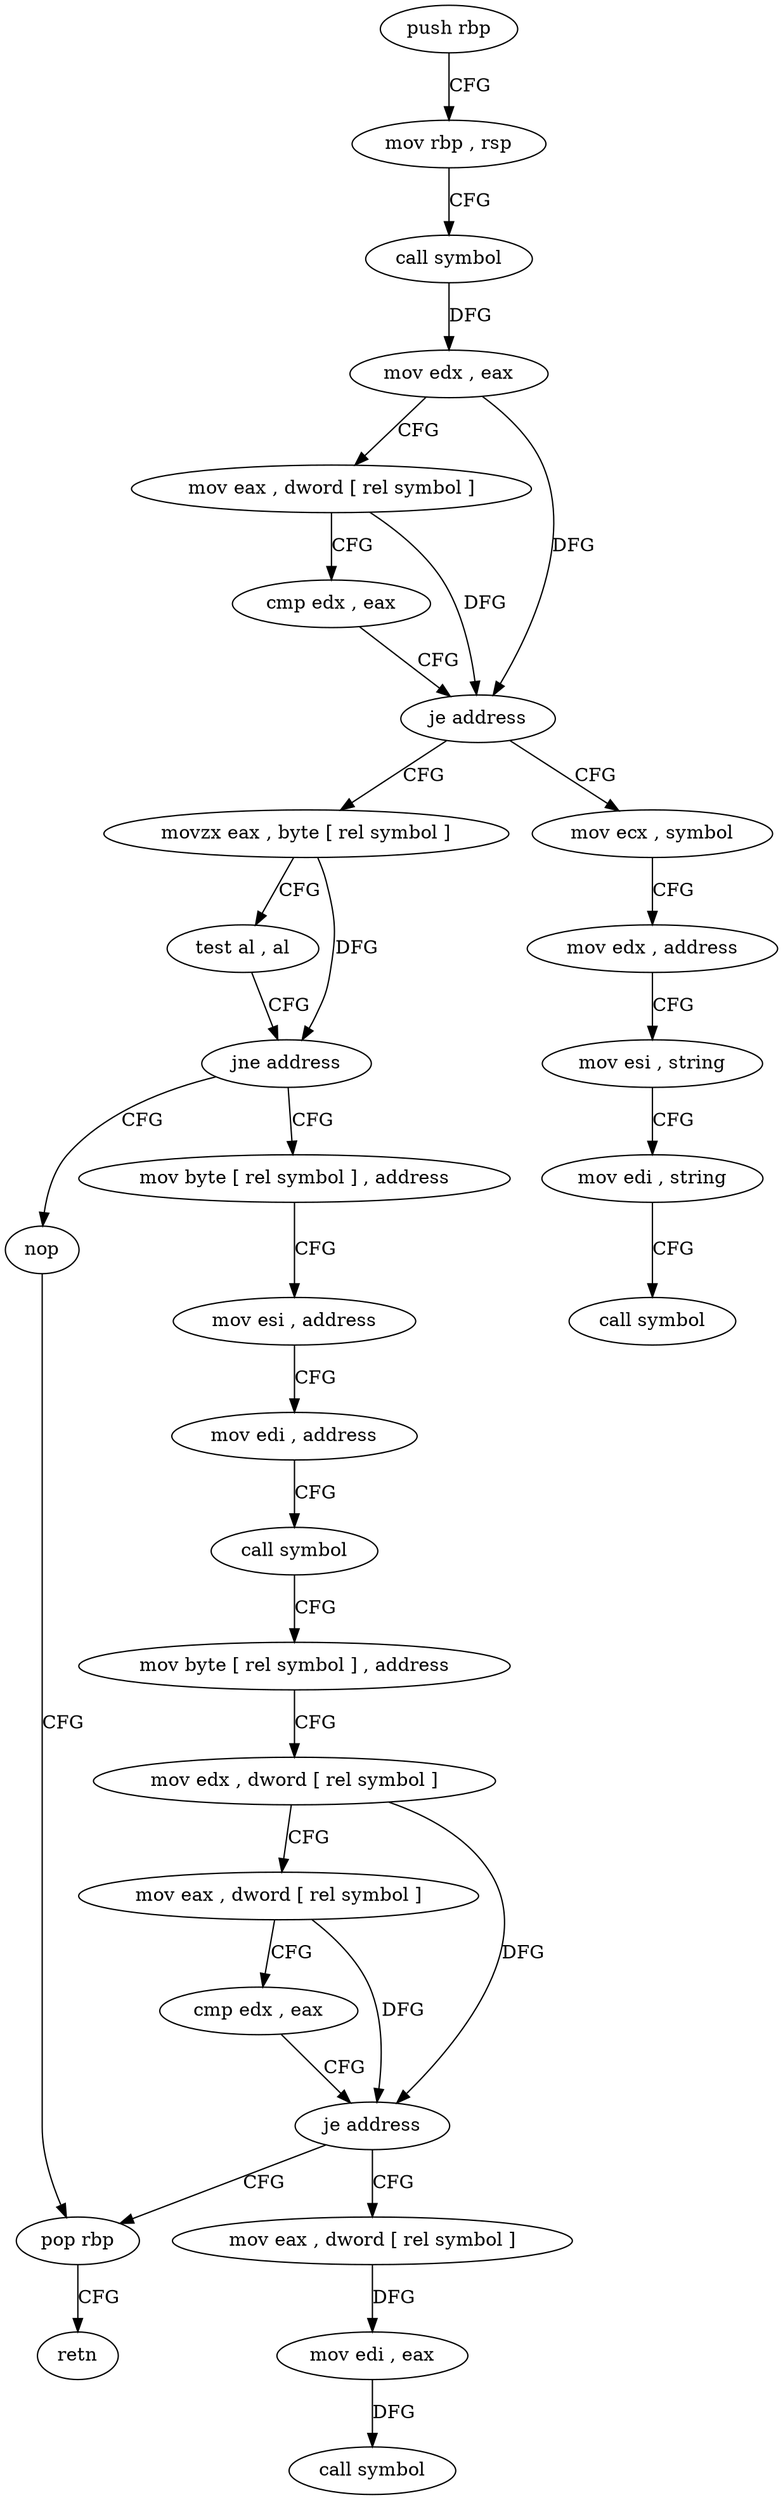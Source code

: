 digraph "func" {
"4212202" [label = "push rbp" ]
"4212203" [label = "mov rbp , rsp" ]
"4212206" [label = "call symbol" ]
"4212211" [label = "mov edx , eax" ]
"4212213" [label = "mov eax , dword [ rel symbol ]" ]
"4212219" [label = "cmp edx , eax" ]
"4212221" [label = "je address" ]
"4212248" [label = "movzx eax , byte [ rel symbol ]" ]
"4212223" [label = "mov ecx , symbol" ]
"4212255" [label = "test al , al" ]
"4212257" [label = "jne address" ]
"4212317" [label = "nop" ]
"4212259" [label = "mov byte [ rel symbol ] , address" ]
"4212228" [label = "mov edx , address" ]
"4212233" [label = "mov esi , string" ]
"4212238" [label = "mov edi , string" ]
"4212243" [label = "call symbol" ]
"4212318" [label = "pop rbp" ]
"4212266" [label = "mov esi , address" ]
"4212271" [label = "mov edi , address" ]
"4212276" [label = "call symbol" ]
"4212281" [label = "mov byte [ rel symbol ] , address" ]
"4212288" [label = "mov edx , dword [ rel symbol ]" ]
"4212294" [label = "mov eax , dword [ rel symbol ]" ]
"4212300" [label = "cmp edx , eax" ]
"4212302" [label = "je address" ]
"4212304" [label = "mov eax , dword [ rel symbol ]" ]
"4212319" [label = "retn" ]
"4212310" [label = "mov edi , eax" ]
"4212312" [label = "call symbol" ]
"4212202" -> "4212203" [ label = "CFG" ]
"4212203" -> "4212206" [ label = "CFG" ]
"4212206" -> "4212211" [ label = "DFG" ]
"4212211" -> "4212213" [ label = "CFG" ]
"4212211" -> "4212221" [ label = "DFG" ]
"4212213" -> "4212219" [ label = "CFG" ]
"4212213" -> "4212221" [ label = "DFG" ]
"4212219" -> "4212221" [ label = "CFG" ]
"4212221" -> "4212248" [ label = "CFG" ]
"4212221" -> "4212223" [ label = "CFG" ]
"4212248" -> "4212255" [ label = "CFG" ]
"4212248" -> "4212257" [ label = "DFG" ]
"4212223" -> "4212228" [ label = "CFG" ]
"4212255" -> "4212257" [ label = "CFG" ]
"4212257" -> "4212317" [ label = "CFG" ]
"4212257" -> "4212259" [ label = "CFG" ]
"4212317" -> "4212318" [ label = "CFG" ]
"4212259" -> "4212266" [ label = "CFG" ]
"4212228" -> "4212233" [ label = "CFG" ]
"4212233" -> "4212238" [ label = "CFG" ]
"4212238" -> "4212243" [ label = "CFG" ]
"4212318" -> "4212319" [ label = "CFG" ]
"4212266" -> "4212271" [ label = "CFG" ]
"4212271" -> "4212276" [ label = "CFG" ]
"4212276" -> "4212281" [ label = "CFG" ]
"4212281" -> "4212288" [ label = "CFG" ]
"4212288" -> "4212294" [ label = "CFG" ]
"4212288" -> "4212302" [ label = "DFG" ]
"4212294" -> "4212300" [ label = "CFG" ]
"4212294" -> "4212302" [ label = "DFG" ]
"4212300" -> "4212302" [ label = "CFG" ]
"4212302" -> "4212318" [ label = "CFG" ]
"4212302" -> "4212304" [ label = "CFG" ]
"4212304" -> "4212310" [ label = "DFG" ]
"4212310" -> "4212312" [ label = "DFG" ]
}
